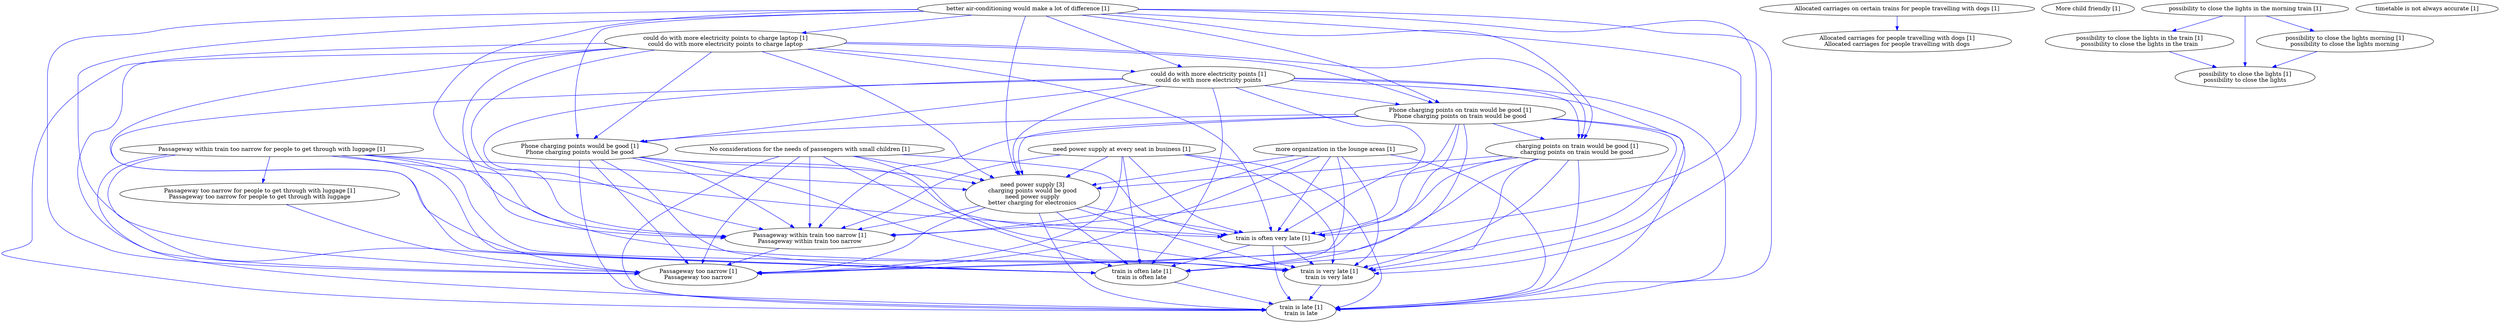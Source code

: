 digraph collapsedGraph {
"need power supply [3]\ncharging points would be good\nneed power supply\nbetter charging for electronics""Allocated carriages on certain trains for people travelling with dogs [1]""Allocated carriages for people travelling with dogs [1]\nAllocated carriages for people travelling with dogs""More child friendly [1]""No considerations for the needs of passengers with small children [1]""Passageway within train too narrow for people to get through with luggage [1]""Passageway too narrow for people to get through with luggage [1]\nPassageway too narrow for people to get through with luggage""Passageway too narrow [1]\nPassageway too narrow""Passageway within train too narrow [1]\nPassageway within train too narrow""Phone charging points on train would be good [1]\nPhone charging points on train would be good""Phone charging points would be good [1]\nPhone charging points would be good""charging points on train would be good [1]\ncharging points on train would be good""better air-conditioning would make a lot of difference [1]""could do with more electricity points to charge laptop [1]\ncould do with more electricity points to charge laptop""could do with more electricity points [1]\ncould do with more electricity points""more organization in the lounge areas [1]""need power supply at every seat in business [1]""possibility to close the lights in the morning train [1]""possibility to close the lights in the train [1]\npossibility to close the lights in the train""possibility to close the lights [1]\npossibility to close the lights""possibility to close the lights morning [1]\npossibility to close the lights morning""timetable is not always accurate [1]""train is often very late [1]""train is often late [1]\ntrain is often late""train is late [1]\ntrain is late""train is very late [1]\ntrain is very late""No considerations for the needs of passengers with small children [1]" -> "Passageway too narrow [1]\nPassageway too narrow" [color=blue]
"could do with more electricity points [1]\ncould do with more electricity points" -> "Passageway within train too narrow [1]\nPassageway within train too narrow" [color=blue]
"need power supply [3]\ncharging points would be good\nneed power supply\nbetter charging for electronics" -> "Passageway within train too narrow [1]\nPassageway within train too narrow" [color=blue]
"No considerations for the needs of passengers with small children [1]" -> "train is often late [1]\ntrain is often late" [color=blue]
"No considerations for the needs of passengers with small children [1]" -> "train is late [1]\ntrain is late" [color=blue]
"could do with more electricity points [1]\ncould do with more electricity points" -> "need power supply [3]\ncharging points would be good\nneed power supply\nbetter charging for electronics" [color=blue]
"need power supply [3]\ncharging points would be good\nneed power supply\nbetter charging for electronics" -> "train is often very late [1]" [color=blue]
"need power supply [3]\ncharging points would be good\nneed power supply\nbetter charging for electronics" -> "train is very late [1]\ntrain is very late" [color=blue]
"could do with more electricity points [1]\ncould do with more electricity points" -> "train is very late [1]\ntrain is very late" [color=blue]
"need power supply at every seat in business [1]" -> "Passageway too narrow [1]\nPassageway too narrow" [color=blue]
"more organization in the lounge areas [1]" -> "need power supply [3]\ncharging points would be good\nneed power supply\nbetter charging for electronics" [color=blue]
"need power supply at every seat in business [1]" -> "train is often late [1]\ntrain is often late" [color=blue]
"more organization in the lounge areas [1]" -> "train is often very late [1]" [color=blue]
"need power supply at every seat in business [1]" -> "train is late [1]\ntrain is late" [color=blue]
"could do with more electricity points [1]\ncould do with more electricity points" -> "train is late [1]\ntrain is late" [color=blue]
"better air-conditioning would make a lot of difference [1]" -> "train is often very late [1]" [color=blue]
"No considerations for the needs of passengers with small children [1]" -> "need power supply [3]\ncharging points would be good\nneed power supply\nbetter charging for electronics" [color=blue]
"could do with more electricity points [1]\ncould do with more electricity points" -> "train is often late [1]\ntrain is often late" [color=blue]
"better air-conditioning would make a lot of difference [1]" -> "need power supply [3]\ncharging points would be good\nneed power supply\nbetter charging for electronics" [color=blue]
"could do with more electricity points [1]\ncould do with more electricity points" -> "Passageway too narrow [1]\nPassageway too narrow" [color=blue]
"Phone charging points on train would be good [1]\nPhone charging points on train would be good" -> "train is often very late [1]" [color=blue]
"No considerations for the needs of passengers with small children [1]" -> "Passageway within train too narrow [1]\nPassageway within train too narrow" [color=blue]
"could do with more electricity points [1]\ncould do with more electricity points" -> "Phone charging points on train would be good [1]\nPhone charging points on train would be good" [color=blue]
"Phone charging points on train would be good [1]\nPhone charging points on train would be good" -> "need power supply [3]\ncharging points would be good\nneed power supply\nbetter charging for electronics" [color=blue]
"better air-conditioning would make a lot of difference [1]" -> "charging points on train would be good [1]\ncharging points on train would be good" [color=blue]
"more organization in the lounge areas [1]" -> "train is late [1]\ntrain is late" [color=blue]
"more organization in the lounge areas [1]" -> "Passageway too narrow [1]\nPassageway too narrow" [color=blue]
"more organization in the lounge areas [1]" -> "train is often late [1]\ntrain is often late" [color=blue]
"No considerations for the needs of passengers with small children [1]" -> "train is very late [1]\ntrain is very late" [color=blue]
"charging points on train would be good [1]\ncharging points on train would be good" -> "Passageway too narrow [1]\nPassageway too narrow" [color=blue]
"charging points on train would be good [1]\ncharging points on train would be good" -> "train is often late [1]\ntrain is often late" [color=blue]
"need power supply [3]\ncharging points would be good\nneed power supply\nbetter charging for electronics" -> "Passageway too narrow [1]\nPassageway too narrow" [color=blue]
"charging points on train would be good [1]\ncharging points on train would be good" -> "train is late [1]\ntrain is late" [color=blue]
"need power supply [3]\ncharging points would be good\nneed power supply\nbetter charging for electronics" -> "train is late [1]\ntrain is late" [color=blue]
"Phone charging points would be good [1]\nPhone charging points would be good" -> "Passageway within train too narrow [1]\nPassageway within train too narrow" [color=blue]
"need power supply [3]\ncharging points would be good\nneed power supply\nbetter charging for electronics" -> "train is often late [1]\ntrain is often late" [color=blue]
"Phone charging points would be good [1]\nPhone charging points would be good" -> "train is very late [1]\ntrain is very late" [color=blue]
"Phone charging points on train would be good [1]\nPhone charging points on train would be good" -> "Passageway too narrow [1]\nPassageway too narrow" [color=blue]
"Phone charging points on train would be good [1]\nPhone charging points on train would be good" -> "train is often late [1]\ntrain is often late" [color=blue]
"Phone charging points would be good [1]\nPhone charging points would be good" -> "need power supply [3]\ncharging points would be good\nneed power supply\nbetter charging for electronics" [color=blue]
"more organization in the lounge areas [1]" -> "Passageway within train too narrow [1]\nPassageway within train too narrow" [color=blue]
"better air-conditioning would make a lot of difference [1]" -> "could do with more electricity points to charge laptop [1]\ncould do with more electricity points to charge laptop" [color=blue]
"better air-conditioning would make a lot of difference [1]" -> "could do with more electricity points [1]\ncould do with more electricity points" [color=blue]
"better air-conditioning would make a lot of difference [1]" -> "train is late [1]\ntrain is late" [color=blue]
"more organization in the lounge areas [1]" -> "train is very late [1]\ntrain is very late" [color=blue]
"better air-conditioning would make a lot of difference [1]" -> "Phone charging points on train would be good [1]\nPhone charging points on train would be good" [color=blue]
"better air-conditioning would make a lot of difference [1]" -> "train is often late [1]\ntrain is often late" [color=blue]
"Phone charging points on train would be good [1]\nPhone charging points on train would be good" -> "train is late [1]\ntrain is late" [color=blue]
"better air-conditioning would make a lot of difference [1]" -> "Passageway too narrow [1]\nPassageway too narrow" [color=blue]
"charging points on train would be good [1]\ncharging points on train would be good" -> "need power supply [3]\ncharging points would be good\nneed power supply\nbetter charging for electronics" [color=blue]
"charging points on train would be good [1]\ncharging points on train would be good" -> "Passageway within train too narrow [1]\nPassageway within train too narrow" [color=blue]
"better air-conditioning would make a lot of difference [1]" -> "Passageway within train too narrow [1]\nPassageway within train too narrow" [color=blue]
"could do with more electricity points [1]\ncould do with more electricity points" -> "train is often very late [1]" [color=blue]
"Phone charging points would be good [1]\nPhone charging points would be good" -> "train is late [1]\ntrain is late" [color=blue]
"could do with more electricity points [1]\ncould do with more electricity points" -> "charging points on train would be good [1]\ncharging points on train would be good" [color=blue]
"Phone charging points would be good [1]\nPhone charging points would be good" -> "train is often late [1]\ntrain is often late" [color=blue]
"better air-conditioning would make a lot of difference [1]" -> "train is very late [1]\ntrain is very late" [color=blue]
"need power supply at every seat in business [1]" -> "Passageway within train too narrow [1]\nPassageway within train too narrow" [color=blue]
"Phone charging points on train would be good [1]\nPhone charging points on train would be good" -> "train is very late [1]\ntrain is very late" [color=blue]
"Phone charging points would be good [1]\nPhone charging points would be good" -> "Passageway too narrow [1]\nPassageway too narrow" [color=blue]
"need power supply at every seat in business [1]" -> "need power supply [3]\ncharging points would be good\nneed power supply\nbetter charging for electronics" [color=blue]
"need power supply at every seat in business [1]" -> "train is very late [1]\ntrain is very late" [color=blue]
"Phone charging points on train would be good [1]\nPhone charging points on train would be good" -> "Passageway within train too narrow [1]\nPassageway within train too narrow" [color=blue]
"charging points on train would be good [1]\ncharging points on train would be good" -> "train is very late [1]\ntrain is very late" [color=blue]
"Passageway within train too narrow for people to get through with luggage [1]" -> "train is very late [1]\ntrain is very late" [color=blue]
"Passageway within train too narrow for people to get through with luggage [1]" -> "need power supply [3]\ncharging points would be good\nneed power supply\nbetter charging for electronics" [color=blue]
"Passageway within train too narrow for people to get through with luggage [1]" -> "train is late [1]\ntrain is late" [color=blue]
"need power supply at every seat in business [1]" -> "train is often very late [1]" [color=blue]
"Passageway within train too narrow for people to get through with luggage [1]" -> "train is often late [1]\ntrain is often late" [color=blue]
"Passageway within train too narrow for people to get through with luggage [1]" -> "train is often very late [1]" [color=blue]
"could do with more electricity points to charge laptop [1]\ncould do with more electricity points to charge laptop" -> "Passageway within train too narrow [1]\nPassageway within train too narrow" [color=blue]
"charging points on train would be good [1]\ncharging points on train would be good" -> "train is often very late [1]" [color=blue]
"could do with more electricity points to charge laptop [1]\ncould do with more electricity points to charge laptop" -> "need power supply [3]\ncharging points would be good\nneed power supply\nbetter charging for electronics" [color=blue]
"could do with more electricity points to charge laptop [1]\ncould do with more electricity points to charge laptop" -> "train is very late [1]\ntrain is very late" [color=blue]
"Phone charging points would be good [1]\nPhone charging points would be good" -> "train is often very late [1]" [color=blue]
"could do with more electricity points to charge laptop [1]\ncould do with more electricity points to charge laptop" -> "train is late [1]\ntrain is late" [color=blue]
"could do with more electricity points to charge laptop [1]\ncould do with more electricity points to charge laptop" -> "Passageway too narrow [1]\nPassageway too narrow" [color=blue]
"could do with more electricity points to charge laptop [1]\ncould do with more electricity points to charge laptop" -> "train is often late [1]\ntrain is often late" [color=blue]
"could do with more electricity points to charge laptop [1]\ncould do with more electricity points to charge laptop" -> "Phone charging points on train would be good [1]\nPhone charging points on train would be good" [color=blue]
"could do with more electricity points to charge laptop [1]\ncould do with more electricity points to charge laptop" -> "charging points on train would be good [1]\ncharging points on train would be good" [color=blue]
"No considerations for the needs of passengers with small children [1]" -> "train is often very late [1]" [color=blue]
"could do with more electricity points to charge laptop [1]\ncould do with more electricity points to charge laptop" -> "train is often very late [1]" [color=blue]
"Allocated carriages on certain trains for people travelling with dogs [1]" -> "Allocated carriages for people travelling with dogs [1]\nAllocated carriages for people travelling with dogs" [color=blue]
"Passageway within train too narrow for people to get through with luggage [1]" -> "Passageway too narrow for people to get through with luggage [1]\nPassageway too narrow for people to get through with luggage" [color=blue]
"Passageway too narrow for people to get through with luggage [1]\nPassageway too narrow for people to get through with luggage" -> "Passageway too narrow [1]\nPassageway too narrow" [color=blue]
"Passageway within train too narrow for people to get through with luggage [1]" -> "Passageway within train too narrow [1]\nPassageway within train too narrow" [color=blue]
"Passageway within train too narrow [1]\nPassageway within train too narrow" -> "Passageway too narrow [1]\nPassageway too narrow" [color=blue]
"Passageway within train too narrow for people to get through with luggage [1]" -> "Passageway too narrow [1]\nPassageway too narrow" [color=blue]
"Phone charging points on train would be good [1]\nPhone charging points on train would be good" -> "Phone charging points would be good [1]\nPhone charging points would be good" [color=blue]
"Phone charging points on train would be good [1]\nPhone charging points on train would be good" -> "charging points on train would be good [1]\ncharging points on train would be good" [color=blue]
"could do with more electricity points to charge laptop [1]\ncould do with more electricity points to charge laptop" -> "could do with more electricity points [1]\ncould do with more electricity points" [color=blue]
"possibility to close the lights in the morning train [1]" -> "possibility to close the lights in the train [1]\npossibility to close the lights in the train" [color=blue]
"possibility to close the lights in the train [1]\npossibility to close the lights in the train" -> "possibility to close the lights [1]\npossibility to close the lights" [color=blue]
"possibility to close the lights in the morning train [1]" -> "possibility to close the lights morning [1]\npossibility to close the lights morning" [color=blue]
"possibility to close the lights morning [1]\npossibility to close the lights morning" -> "possibility to close the lights [1]\npossibility to close the lights" [color=blue]
"possibility to close the lights in the morning train [1]" -> "possibility to close the lights [1]\npossibility to close the lights" [color=blue]
"train is often very late [1]" -> "train is often late [1]\ntrain is often late" [color=blue]
"train is often late [1]\ntrain is often late" -> "train is late [1]\ntrain is late" [color=blue]
"train is often very late [1]" -> "train is very late [1]\ntrain is very late" [color=blue]
"train is very late [1]\ntrain is very late" -> "train is late [1]\ntrain is late" [color=blue]
"train is often very late [1]" -> "train is late [1]\ntrain is late" [color=blue]
"better air-conditioning would make a lot of difference [1]" -> "Phone charging points would be good [1]\nPhone charging points would be good" [color=blue]
"could do with more electricity points to charge laptop [1]\ncould do with more electricity points to charge laptop" -> "Phone charging points would be good [1]\nPhone charging points would be good" [color=blue]
"could do with more electricity points [1]\ncould do with more electricity points" -> "Phone charging points would be good [1]\nPhone charging points would be good" [color=blue]
}